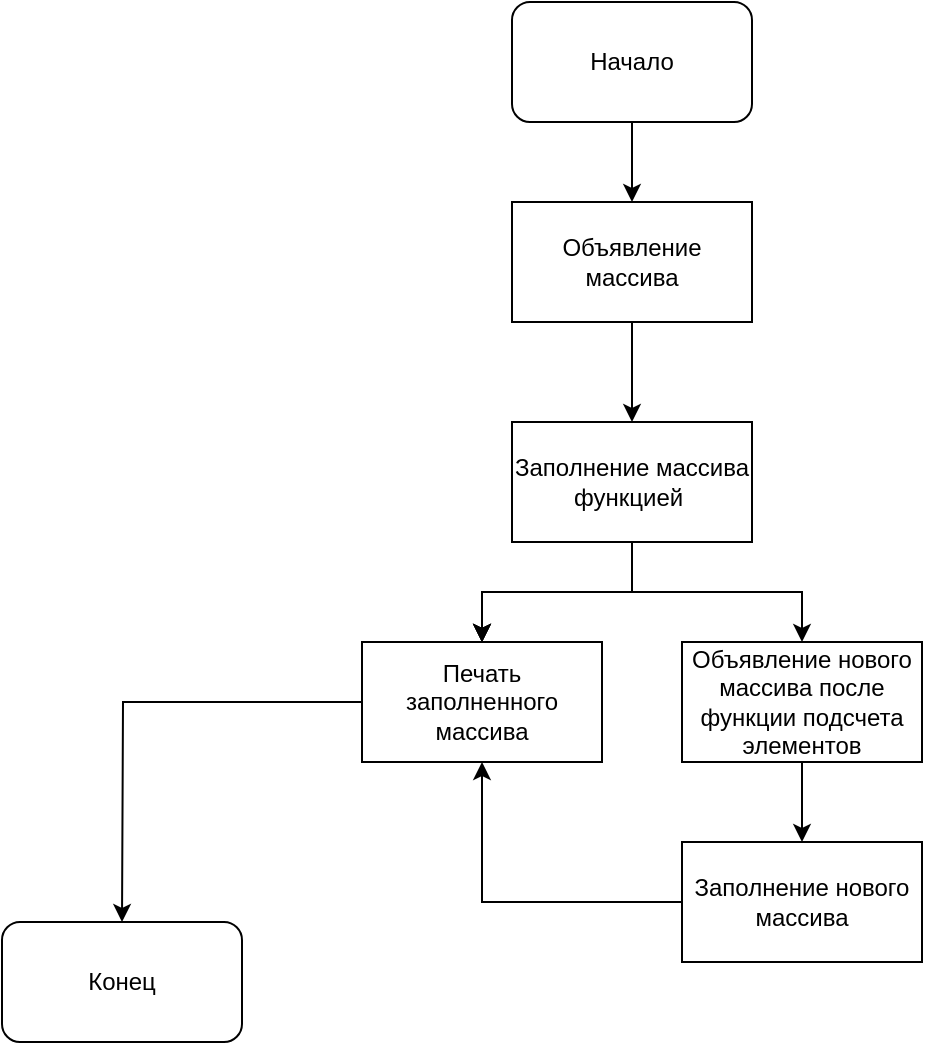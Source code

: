 <mxfile version="20.7.4" type="device" pages="5"><diagram id="UKiXVo-X7bCuhr8F4H_T" name="Main"><mxGraphModel dx="1434" dy="836" grid="1" gridSize="10" guides="1" tooltips="1" connect="1" arrows="1" fold="1" page="1" pageScale="1" pageWidth="850" pageHeight="1100" math="0" shadow="0"><root><mxCell id="0"/><mxCell id="1" parent="0"/><mxCell id="Yz9dRvRw14RlyKVFHWD3-3" value="" style="edgeStyle=orthogonalEdgeStyle;rounded=0;orthogonalLoop=1;jettySize=auto;html=1;" edge="1" parent="1" source="Yz9dRvRw14RlyKVFHWD3-1" target="Yz9dRvRw14RlyKVFHWD3-2"><mxGeometry relative="1" as="geometry"/></mxCell><mxCell id="Yz9dRvRw14RlyKVFHWD3-1" value="Начало" style="rounded=1;whiteSpace=wrap;html=1;" vertex="1" parent="1"><mxGeometry x="365" y="40" width="120" height="60" as="geometry"/></mxCell><mxCell id="Yz9dRvRw14RlyKVFHWD3-5" value="" style="edgeStyle=orthogonalEdgeStyle;rounded=0;orthogonalLoop=1;jettySize=auto;html=1;" edge="1" parent="1" source="Yz9dRvRw14RlyKVFHWD3-2" target="Yz9dRvRw14RlyKVFHWD3-4"><mxGeometry relative="1" as="geometry"/></mxCell><mxCell id="Yz9dRvRw14RlyKVFHWD3-2" value="Объявление массива" style="rounded=0;whiteSpace=wrap;html=1;" vertex="1" parent="1"><mxGeometry x="365" y="140" width="120" height="60" as="geometry"/></mxCell><mxCell id="Yz9dRvRw14RlyKVFHWD3-7" value="" style="edgeStyle=orthogonalEdgeStyle;rounded=0;orthogonalLoop=1;jettySize=auto;html=1;" edge="1" parent="1" source="Yz9dRvRw14RlyKVFHWD3-4" target="Yz9dRvRw14RlyKVFHWD3-6"><mxGeometry relative="1" as="geometry"/></mxCell><mxCell id="Yz9dRvRw14RlyKVFHWD3-8" value="" style="edgeStyle=orthogonalEdgeStyle;rounded=0;orthogonalLoop=1;jettySize=auto;html=1;" edge="1" parent="1" source="Yz9dRvRw14RlyKVFHWD3-4" target="Yz9dRvRw14RlyKVFHWD3-6"><mxGeometry relative="1" as="geometry"/></mxCell><mxCell id="Yz9dRvRw14RlyKVFHWD3-9" value="" style="edgeStyle=orthogonalEdgeStyle;rounded=0;orthogonalLoop=1;jettySize=auto;html=1;" edge="1" parent="1" source="Yz9dRvRw14RlyKVFHWD3-4" target="Yz9dRvRw14RlyKVFHWD3-6"><mxGeometry relative="1" as="geometry"/></mxCell><mxCell id="Yz9dRvRw14RlyKVFHWD3-10" value="" style="edgeStyle=orthogonalEdgeStyle;rounded=0;orthogonalLoop=1;jettySize=auto;html=1;" edge="1" parent="1" source="Yz9dRvRw14RlyKVFHWD3-4" target="Yz9dRvRw14RlyKVFHWD3-6"><mxGeometry relative="1" as="geometry"/></mxCell><mxCell id="Yz9dRvRw14RlyKVFHWD3-12" value="" style="edgeStyle=orthogonalEdgeStyle;rounded=0;orthogonalLoop=1;jettySize=auto;html=1;" edge="1" parent="1" source="Yz9dRvRw14RlyKVFHWD3-4" target="Yz9dRvRw14RlyKVFHWD3-11"><mxGeometry relative="1" as="geometry"/></mxCell><mxCell id="Yz9dRvRw14RlyKVFHWD3-4" value="Заполнение массива функцией&amp;nbsp;" style="whiteSpace=wrap;html=1;rounded=0;" vertex="1" parent="1"><mxGeometry x="365" y="250" width="120" height="60" as="geometry"/></mxCell><mxCell id="Yz9dRvRw14RlyKVFHWD3-17" value="" style="edgeStyle=orthogonalEdgeStyle;rounded=0;orthogonalLoop=1;jettySize=auto;html=1;" edge="1" parent="1" source="Yz9dRvRw14RlyKVFHWD3-6"><mxGeometry relative="1" as="geometry"><mxPoint x="170" y="500" as="targetPoint"/></mxGeometry></mxCell><mxCell id="Yz9dRvRw14RlyKVFHWD3-6" value="Печать заполненного массива" style="whiteSpace=wrap;html=1;rounded=0;" vertex="1" parent="1"><mxGeometry x="290" y="360" width="120" height="60" as="geometry"/></mxCell><mxCell id="Yz9dRvRw14RlyKVFHWD3-14" value="" style="edgeStyle=orthogonalEdgeStyle;rounded=0;orthogonalLoop=1;jettySize=auto;html=1;" edge="1" parent="1" source="Yz9dRvRw14RlyKVFHWD3-11" target="Yz9dRvRw14RlyKVFHWD3-13"><mxGeometry relative="1" as="geometry"/></mxCell><mxCell id="Yz9dRvRw14RlyKVFHWD3-11" value="Объявление нового массива после функции подсчета элементов" style="whiteSpace=wrap;html=1;rounded=0;" vertex="1" parent="1"><mxGeometry x="450" y="360" width="120" height="60" as="geometry"/></mxCell><mxCell id="Yz9dRvRw14RlyKVFHWD3-15" style="edgeStyle=orthogonalEdgeStyle;rounded=0;orthogonalLoop=1;jettySize=auto;html=1;entryX=0.5;entryY=1;entryDx=0;entryDy=0;" edge="1" parent="1" source="Yz9dRvRw14RlyKVFHWD3-13" target="Yz9dRvRw14RlyKVFHWD3-6"><mxGeometry relative="1" as="geometry"/></mxCell><mxCell id="Yz9dRvRw14RlyKVFHWD3-13" value="Заполнение нового массива" style="whiteSpace=wrap;html=1;rounded=0;" vertex="1" parent="1"><mxGeometry x="450" y="460" width="120" height="60" as="geometry"/></mxCell><mxCell id="Yz9dRvRw14RlyKVFHWD3-18" value="Конец" style="rounded=1;whiteSpace=wrap;html=1;" vertex="1" parent="1"><mxGeometry x="110" y="500" width="120" height="60" as="geometry"/></mxCell></root></mxGraphModel></diagram><diagram id="bQ3ZcgXRb6IbXC-p2IQf" name="Fill Array"><mxGraphModel dx="1434" dy="836" grid="1" gridSize="10" guides="1" tooltips="1" connect="1" arrows="1" fold="1" page="1" pageScale="1" pageWidth="850" pageHeight="1100" math="0" shadow="0"><root><mxCell id="0"/><mxCell id="1" parent="0"/><mxCell id="MLAgO7TnsFKMSXGBbhHR-7" value="" style="edgeStyle=orthogonalEdgeStyle;rounded=0;orthogonalLoop=1;jettySize=auto;html=1;" edge="1" parent="1" source="MLAgO7TnsFKMSXGBbhHR-1" target="MLAgO7TnsFKMSXGBbhHR-6"><mxGeometry relative="1" as="geometry"/></mxCell><mxCell id="MLAgO7TnsFKMSXGBbhHR-1" value="Начало" style="rounded=1;whiteSpace=wrap;html=1;" vertex="1" parent="1"><mxGeometry x="340" y="80" width="120" height="60" as="geometry"/></mxCell><mxCell id="MLAgO7TnsFKMSXGBbhHR-2" value="Конец" style="rounded=1;whiteSpace=wrap;html=1;" vertex="1" parent="1"><mxGeometry x="470" y="480" width="120" height="60" as="geometry"/></mxCell><mxCell id="MLAgO7TnsFKMSXGBbhHR-9" value="" style="edgeStyle=orthogonalEdgeStyle;rounded=0;orthogonalLoop=1;jettySize=auto;html=1;" edge="1" parent="1" source="MLAgO7TnsFKMSXGBbhHR-6" target="MLAgO7TnsFKMSXGBbhHR-8"><mxGeometry relative="1" as="geometry"/></mxCell><mxCell id="MLAgO7TnsFKMSXGBbhHR-6" value="инициализауия счетчика&lt;br&gt;Приглашение на ввод массива" style="whiteSpace=wrap;html=1;rounded=1;" vertex="1" parent="1"><mxGeometry x="340" y="190" width="120" height="60" as="geometry"/></mxCell><mxCell id="MLAgO7TnsFKMSXGBbhHR-10" style="edgeStyle=orthogonalEdgeStyle;rounded=0;orthogonalLoop=1;jettySize=auto;html=1;entryX=0.5;entryY=0;entryDx=0;entryDy=0;" edge="1" parent="1" source="MLAgO7TnsFKMSXGBbhHR-8" target="MLAgO7TnsFKMSXGBbhHR-2"><mxGeometry relative="1" as="geometry"/></mxCell><mxCell id="MLAgO7TnsFKMSXGBbhHR-14" value="" style="edgeStyle=orthogonalEdgeStyle;rounded=0;orthogonalLoop=1;jettySize=auto;html=1;" edge="1" parent="1" source="MLAgO7TnsFKMSXGBbhHR-8" target="MLAgO7TnsFKMSXGBbhHR-13"><mxGeometry relative="1" as="geometry"/></mxCell><mxCell id="MLAgO7TnsFKMSXGBbhHR-8" value="i &amp;lt; array.Length?" style="rhombus;whiteSpace=wrap;html=1;rounded=1;" vertex="1" parent="1"><mxGeometry x="340" y="280" width="120" height="80" as="geometry"/></mxCell><mxCell id="MLAgO7TnsFKMSXGBbhHR-11" value="Нет" style="text;html=1;strokeColor=none;fillColor=none;align=center;verticalAlign=middle;whiteSpace=wrap;rounded=0;" vertex="1" parent="1"><mxGeometry x="470" y="320" width="60" height="30" as="geometry"/></mxCell><mxCell id="MLAgO7TnsFKMSXGBbhHR-18" value="" style="edgeStyle=orthogonalEdgeStyle;rounded=0;orthogonalLoop=1;jettySize=auto;html=1;" edge="1" parent="1" source="MLAgO7TnsFKMSXGBbhHR-13" target="MLAgO7TnsFKMSXGBbhHR-17"><mxGeometry relative="1" as="geometry"/></mxCell><mxCell id="MLAgO7TnsFKMSXGBbhHR-13" value="Ввод данных в массив" style="rounded=1;whiteSpace=wrap;html=1;" vertex="1" parent="1"><mxGeometry x="200" y="400" width="120" height="60" as="geometry"/></mxCell><mxCell id="MLAgO7TnsFKMSXGBbhHR-19" style="edgeStyle=orthogonalEdgeStyle;rounded=0;orthogonalLoop=1;jettySize=auto;html=1;entryX=0.5;entryY=1;entryDx=0;entryDy=0;" edge="1" parent="1" source="MLAgO7TnsFKMSXGBbhHR-17" target="MLAgO7TnsFKMSXGBbhHR-8"><mxGeometry relative="1" as="geometry"/></mxCell><mxCell id="MLAgO7TnsFKMSXGBbhHR-17" value="увеичение счетчика на 1" style="rounded=1;whiteSpace=wrap;html=1;" vertex="1" parent="1"><mxGeometry x="200" y="510" width="120" height="60" as="geometry"/></mxCell><mxCell id="MLAgO7TnsFKMSXGBbhHR-20" value="Да" style="text;html=1;strokeColor=none;fillColor=none;align=center;verticalAlign=middle;whiteSpace=wrap;rounded=0;" vertex="1" parent="1"><mxGeometry x="300" y="320" width="60" height="30" as="geometry"/></mxCell></root></mxGraphModel></diagram><diagram id="ShKNqMfnRAGRURI39k5w" name="Print Array"><mxGraphModel dx="1434" dy="836" grid="1" gridSize="10" guides="1" tooltips="1" connect="1" arrows="1" fold="1" page="1" pageScale="1" pageWidth="850" pageHeight="1100" math="0" shadow="0"><root><mxCell id="0"/><mxCell id="1" parent="0"/><mxCell id="Lt8EnzJwjx0S1Rzfq-MI-1" value="" style="edgeStyle=orthogonalEdgeStyle;rounded=0;orthogonalLoop=1;jettySize=auto;html=1;" edge="1" parent="1" source="Lt8EnzJwjx0S1Rzfq-MI-2" target="Lt8EnzJwjx0S1Rzfq-MI-5"><mxGeometry relative="1" as="geometry"/></mxCell><mxCell id="Lt8EnzJwjx0S1Rzfq-MI-2" value="Начало" style="rounded=1;whiteSpace=wrap;html=1;" vertex="1" parent="1"><mxGeometry x="340" y="80" width="120" height="60" as="geometry"/></mxCell><mxCell id="Lt8EnzJwjx0S1Rzfq-MI-3" value="Конец" style="rounded=1;whiteSpace=wrap;html=1;" vertex="1" parent="1"><mxGeometry x="470" y="490" width="120" height="60" as="geometry"/></mxCell><mxCell id="Lt8EnzJwjx0S1Rzfq-MI-4" value="" style="edgeStyle=orthogonalEdgeStyle;rounded=0;orthogonalLoop=1;jettySize=auto;html=1;" edge="1" parent="1" source="Lt8EnzJwjx0S1Rzfq-MI-5" target="Lt8EnzJwjx0S1Rzfq-MI-8"><mxGeometry relative="1" as="geometry"/></mxCell><mxCell id="Lt8EnzJwjx0S1Rzfq-MI-5" value="инициализауия счетчика" style="whiteSpace=wrap;html=1;rounded=1;" vertex="1" parent="1"><mxGeometry x="340" y="190" width="120" height="60" as="geometry"/></mxCell><mxCell id="Lt8EnzJwjx0S1Rzfq-MI-7" value="" style="edgeStyle=orthogonalEdgeStyle;rounded=0;orthogonalLoop=1;jettySize=auto;html=1;" edge="1" parent="1" source="Lt8EnzJwjx0S1Rzfq-MI-8" target="Lt8EnzJwjx0S1Rzfq-MI-11"><mxGeometry relative="1" as="geometry"/></mxCell><mxCell id="Lt8EnzJwjx0S1Rzfq-MI-8" value="i &amp;lt; array.Length?" style="rhombus;whiteSpace=wrap;html=1;rounded=1;" vertex="1" parent="1"><mxGeometry x="340" y="280" width="120" height="80" as="geometry"/></mxCell><mxCell id="QRBol_pK7O2B04qRk1eu-3" style="edgeStyle=orthogonalEdgeStyle;rounded=0;orthogonalLoop=1;jettySize=auto;html=1;exitX=1;exitY=0.5;exitDx=0;exitDy=0;entryX=0.5;entryY=0;entryDx=0;entryDy=0;" edge="1" parent="1" source="Lt8EnzJwjx0S1Rzfq-MI-8" target="Lt8EnzJwjx0S1Rzfq-MI-20"><mxGeometry relative="1" as="geometry"/></mxCell><mxCell id="Lt8EnzJwjx0S1Rzfq-MI-9" value="Нет" style="text;html=1;strokeColor=none;fillColor=none;align=center;verticalAlign=middle;whiteSpace=wrap;rounded=0;" vertex="1" parent="1"><mxGeometry x="470" y="320" width="60" height="30" as="geometry"/></mxCell><mxCell id="Lt8EnzJwjx0S1Rzfq-MI-10" value="" style="edgeStyle=orthogonalEdgeStyle;rounded=0;orthogonalLoop=1;jettySize=auto;html=1;" edge="1" parent="1" source="Lt8EnzJwjx0S1Rzfq-MI-11" target="Lt8EnzJwjx0S1Rzfq-MI-13"><mxGeometry relative="1" as="geometry"/></mxCell><mxCell id="Lt8EnzJwjx0S1Rzfq-MI-11" value="Вывод массива поэлементно" style="rounded=1;whiteSpace=wrap;html=1;" vertex="1" parent="1"><mxGeometry x="200" y="400" width="120" height="60" as="geometry"/></mxCell><mxCell id="Lt8EnzJwjx0S1Rzfq-MI-12" style="edgeStyle=orthogonalEdgeStyle;rounded=0;orthogonalLoop=1;jettySize=auto;html=1;entryX=0.5;entryY=1;entryDx=0;entryDy=0;" edge="1" parent="1" source="Lt8EnzJwjx0S1Rzfq-MI-13" target="Lt8EnzJwjx0S1Rzfq-MI-8"><mxGeometry relative="1" as="geometry"/></mxCell><mxCell id="Lt8EnzJwjx0S1Rzfq-MI-13" value="увеичение счетчика на 1" style="rounded=1;whiteSpace=wrap;html=1;" vertex="1" parent="1"><mxGeometry x="200" y="510" width="120" height="60" as="geometry"/></mxCell><mxCell id="Lt8EnzJwjx0S1Rzfq-MI-14" value="Да" style="text;html=1;strokeColor=none;fillColor=none;align=center;verticalAlign=middle;whiteSpace=wrap;rounded=0;" vertex="1" parent="1"><mxGeometry x="300" y="320" width="60" height="30" as="geometry"/></mxCell><mxCell id="QRBol_pK7O2B04qRk1eu-4" style="edgeStyle=orthogonalEdgeStyle;rounded=0;orthogonalLoop=1;jettySize=auto;html=1;entryX=0.5;entryY=0;entryDx=0;entryDy=0;" edge="1" parent="1" source="Lt8EnzJwjx0S1Rzfq-MI-20" target="Lt8EnzJwjx0S1Rzfq-MI-3"><mxGeometry relative="1" as="geometry"/></mxCell><mxCell id="Lt8EnzJwjx0S1Rzfq-MI-20" value="Вывод пустой строки" style="rounded=0;whiteSpace=wrap;html=1;" vertex="1" parent="1"><mxGeometry x="470" y="390" width="120" height="60" as="geometry"/></mxCell></root></mxGraphModel></diagram><diagram id="CiJL5dETaXNMw0E3sQAc" name="New Array Length"><mxGraphModel dx="1434" dy="836" grid="1" gridSize="10" guides="1" tooltips="1" connect="1" arrows="1" fold="1" page="1" pageScale="1" pageWidth="850" pageHeight="1100" math="0" shadow="0"><root><mxCell id="0"/><mxCell id="1" parent="0"/><mxCell id="6v7KS60CLthbUiisP2F--1" value="" style="edgeStyle=orthogonalEdgeStyle;rounded=0;orthogonalLoop=1;jettySize=auto;html=1;" edge="1" parent="1" source="6v7KS60CLthbUiisP2F--2" target="6v7KS60CLthbUiisP2F--6"><mxGeometry relative="1" as="geometry"/></mxCell><mxCell id="6v7KS60CLthbUiisP2F--2" value="Начало" style="rounded=1;whiteSpace=wrap;html=1;" vertex="1" parent="1"><mxGeometry x="340" y="80" width="120" height="60" as="geometry"/></mxCell><mxCell id="6v7KS60CLthbUiisP2F--4" value="Конец" style="rounded=1;whiteSpace=wrap;html=1;" vertex="1" parent="1"><mxGeometry x="470" y="490" width="120" height="60" as="geometry"/></mxCell><mxCell id="6v7KS60CLthbUiisP2F--5" value="" style="edgeStyle=orthogonalEdgeStyle;rounded=0;orthogonalLoop=1;jettySize=auto;html=1;" edge="1" parent="1" source="6v7KS60CLthbUiisP2F--6" target="6v7KS60CLthbUiisP2F--9"><mxGeometry relative="1" as="geometry"/></mxCell><mxCell id="6v7KS60CLthbUiisP2F--6" value="инициализауия счетчиков" style="whiteSpace=wrap;html=1;rounded=1;" vertex="1" parent="1"><mxGeometry x="340" y="190" width="120" height="60" as="geometry"/></mxCell><mxCell id="6v7KS60CLthbUiisP2F--8" value="" style="edgeStyle=orthogonalEdgeStyle;rounded=0;orthogonalLoop=1;jettySize=auto;html=1;" edge="1" parent="1" source="6v7KS60CLthbUiisP2F--9"><mxGeometry relative="1" as="geometry"><mxPoint x="260" y="400" as="targetPoint"/></mxGeometry></mxCell><mxCell id="izs0Wltdi1vApf4c4rWq-2" style="edgeStyle=orthogonalEdgeStyle;rounded=0;orthogonalLoop=1;jettySize=auto;html=1;exitX=1;exitY=0.5;exitDx=0;exitDy=0;entryX=0.5;entryY=0;entryDx=0;entryDy=0;" edge="1" parent="1" source="6v7KS60CLthbUiisP2F--9" target="6v7KS60CLthbUiisP2F--17"><mxGeometry relative="1" as="geometry"/></mxCell><mxCell id="6v7KS60CLthbUiisP2F--9" value="i &amp;lt; array.Length?" style="rhombus;whiteSpace=wrap;html=1;rounded=1;" vertex="1" parent="1"><mxGeometry x="340" y="280" width="120" height="80" as="geometry"/></mxCell><mxCell id="6v7KS60CLthbUiisP2F--10" value="Нет" style="text;html=1;strokeColor=none;fillColor=none;align=center;verticalAlign=middle;whiteSpace=wrap;rounded=0;" vertex="1" parent="1"><mxGeometry x="470" y="320" width="60" height="30" as="geometry"/></mxCell><mxCell id="6v7KS60CLthbUiisP2F--15" value="Да" style="text;html=1;strokeColor=none;fillColor=none;align=center;verticalAlign=middle;whiteSpace=wrap;rounded=0;" vertex="1" parent="1"><mxGeometry x="300" y="320" width="60" height="30" as="geometry"/></mxCell><mxCell id="izs0Wltdi1vApf4c4rWq-3" style="edgeStyle=orthogonalEdgeStyle;rounded=0;orthogonalLoop=1;jettySize=auto;html=1;exitX=0.5;exitY=1;exitDx=0;exitDy=0;entryX=0.5;entryY=0;entryDx=0;entryDy=0;" edge="1" parent="1" source="6v7KS60CLthbUiisP2F--17" target="6v7KS60CLthbUiisP2F--4"><mxGeometry relative="1" as="geometry"/></mxCell><mxCell id="6v7KS60CLthbUiisP2F--17" value="Возврат количества элементов" style="rounded=0;whiteSpace=wrap;html=1;" vertex="1" parent="1"><mxGeometry x="470" y="390" width="120" height="60" as="geometry"/></mxCell><mxCell id="RlJY0kthPz_kQ0NaK1TM-2" style="edgeStyle=orthogonalEdgeStyle;rounded=0;orthogonalLoop=1;jettySize=auto;html=1;entryX=0.5;entryY=0;entryDx=0;entryDy=0;" edge="1" parent="1" source="M1ZTZhP_qDUCVIhL90q6-1"><mxGeometry relative="1" as="geometry"><mxPoint x="260" y="550" as="targetPoint"/></mxGeometry></mxCell><mxCell id="RlJY0kthPz_kQ0NaK1TM-6" style="edgeStyle=orthogonalEdgeStyle;rounded=0;orthogonalLoop=1;jettySize=auto;html=1;entryX=0;entryY=0.5;entryDx=0;entryDy=0;" edge="1" parent="1" source="M1ZTZhP_qDUCVIhL90q6-1" target="RlJY0kthPz_kQ0NaK1TM-4"><mxGeometry relative="1" as="geometry"><Array as="points"><mxPoint x="120" y="445"/><mxPoint x="120" y="670"/></Array></mxGeometry></mxCell><mxCell id="M1ZTZhP_qDUCVIhL90q6-1" value="Проверка на количество сисволов строке" style="rhombus;whiteSpace=wrap;html=1;rounded=1;" vertex="1" parent="1"><mxGeometry x="160" y="400" width="200" height="90" as="geometry"/></mxCell><mxCell id="RlJY0kthPz_kQ0NaK1TM-5" value="" style="edgeStyle=orthogonalEdgeStyle;rounded=0;orthogonalLoop=1;jettySize=auto;html=1;" edge="1" parent="1" source="RlJY0kthPz_kQ0NaK1TM-3" target="RlJY0kthPz_kQ0NaK1TM-4"><mxGeometry relative="1" as="geometry"/></mxCell><mxCell id="RlJY0kthPz_kQ0NaK1TM-3" value="Увеличение счетчика количества элементов на 1" style="rounded=0;whiteSpace=wrap;html=1;" vertex="1" parent="1"><mxGeometry x="200" y="550" width="120" height="60" as="geometry"/></mxCell><mxCell id="RlJY0kthPz_kQ0NaK1TM-10" style="edgeStyle=orthogonalEdgeStyle;rounded=0;orthogonalLoop=1;jettySize=auto;html=1;exitX=1;exitY=0.5;exitDx=0;exitDy=0;entryX=0.5;entryY=1;entryDx=0;entryDy=0;" edge="1" parent="1" source="RlJY0kthPz_kQ0NaK1TM-4" target="6v7KS60CLthbUiisP2F--9"><mxGeometry relative="1" as="geometry"/></mxCell><mxCell id="RlJY0kthPz_kQ0NaK1TM-4" value="Увеличение счетчика на 1" style="rounded=0;whiteSpace=wrap;html=1;" vertex="1" parent="1"><mxGeometry x="200" y="640" width="120" height="60" as="geometry"/></mxCell><mxCell id="RlJY0kthPz_kQ0NaK1TM-7" value="Да" style="text;html=1;strokeColor=none;fillColor=none;align=center;verticalAlign=middle;whiteSpace=wrap;rounded=0;" vertex="1" parent="1"><mxGeometry x="250" y="490" width="60" height="30" as="geometry"/></mxCell><mxCell id="RlJY0kthPz_kQ0NaK1TM-9" value="Нет" style="text;html=1;strokeColor=none;fillColor=none;align=center;verticalAlign=middle;whiteSpace=wrap;rounded=0;" vertex="1" parent="1"><mxGeometry x="110" y="440" width="60" height="30" as="geometry"/></mxCell></root></mxGraphModel></diagram><diagram id="-yBZrDOCSN5k-p3JXBfN" name="Fill New Array"><mxGraphModel dx="1434" dy="836" grid="1" gridSize="10" guides="1" tooltips="1" connect="1" arrows="1" fold="1" page="1" pageScale="1" pageWidth="850" pageHeight="1100" math="0" shadow="0"><root><mxCell id="0"/><mxCell id="1" parent="0"/><mxCell id="VOPqeRk9jfLoxZJanRo1-1" value="" style="edgeStyle=orthogonalEdgeStyle;rounded=0;orthogonalLoop=1;jettySize=auto;html=1;" edge="1" parent="1" source="VOPqeRk9jfLoxZJanRo1-2" target="VOPqeRk9jfLoxZJanRo1-5"><mxGeometry relative="1" as="geometry"/></mxCell><mxCell id="VOPqeRk9jfLoxZJanRo1-2" value="Начало" style="rounded=1;whiteSpace=wrap;html=1;" vertex="1" parent="1"><mxGeometry x="340" y="80" width="120" height="60" as="geometry"/></mxCell><mxCell id="VOPqeRk9jfLoxZJanRo1-3" value="Конец" style="rounded=1;whiteSpace=wrap;html=1;" vertex="1" parent="1"><mxGeometry x="470" y="540" width="120" height="60" as="geometry"/></mxCell><mxCell id="VOPqeRk9jfLoxZJanRo1-4" value="" style="edgeStyle=orthogonalEdgeStyle;rounded=0;orthogonalLoop=1;jettySize=auto;html=1;" edge="1" parent="1" source="VOPqeRk9jfLoxZJanRo1-5" target="VOPqeRk9jfLoxZJanRo1-8"><mxGeometry relative="1" as="geometry"/></mxCell><mxCell id="VOPqeRk9jfLoxZJanRo1-5" value="инициализауия счетчика" style="whiteSpace=wrap;html=1;rounded=1;" vertex="1" parent="1"><mxGeometry x="340" y="190" width="120" height="60" as="geometry"/></mxCell><mxCell id="VOPqeRk9jfLoxZJanRo1-6" style="edgeStyle=orthogonalEdgeStyle;rounded=0;orthogonalLoop=1;jettySize=auto;html=1;" edge="1" parent="1" source="VOPqeRk9jfLoxZJanRo1-8" target="Knj-fvW5QE2HsKEdt9GO-1"><mxGeometry relative="1" as="geometry"/></mxCell><mxCell id="VOPqeRk9jfLoxZJanRo1-7" value="" style="edgeStyle=orthogonalEdgeStyle;rounded=0;orthogonalLoop=1;jettySize=auto;html=1;" edge="1" parent="1" source="VOPqeRk9jfLoxZJanRo1-8"><mxGeometry relative="1" as="geometry"><mxPoint x="260" y="400" as="targetPoint"/></mxGeometry></mxCell><mxCell id="VOPqeRk9jfLoxZJanRo1-8" value="i &amp;lt; array.Length?" style="rhombus;whiteSpace=wrap;html=1;rounded=1;" vertex="1" parent="1"><mxGeometry x="340" y="280" width="120" height="80" as="geometry"/></mxCell><mxCell id="VOPqeRk9jfLoxZJanRo1-9" value="Нет" style="text;html=1;strokeColor=none;fillColor=none;align=center;verticalAlign=middle;whiteSpace=wrap;rounded=0;" vertex="1" parent="1"><mxGeometry x="470" y="320" width="60" height="30" as="geometry"/></mxCell><mxCell id="VOPqeRk9jfLoxZJanRo1-14" value="Да" style="text;html=1;strokeColor=none;fillColor=none;align=center;verticalAlign=middle;whiteSpace=wrap;rounded=0;" vertex="1" parent="1"><mxGeometry x="300" y="320" width="60" height="30" as="geometry"/></mxCell><mxCell id="Knj-fvW5QE2HsKEdt9GO-2" style="edgeStyle=orthogonalEdgeStyle;rounded=0;orthogonalLoop=1;jettySize=auto;html=1;entryX=0.5;entryY=0;entryDx=0;entryDy=0;" edge="1" parent="1" source="Knj-fvW5QE2HsKEdt9GO-1" target="VOPqeRk9jfLoxZJanRo1-3"><mxGeometry relative="1" as="geometry"/></mxCell><mxCell id="Knj-fvW5QE2HsKEdt9GO-1" value="Возврат нового массива" style="rounded=0;whiteSpace=wrap;html=1;" vertex="1" parent="1"><mxGeometry x="470" y="400" width="120" height="60" as="geometry"/></mxCell><mxCell id="Knj-fvW5QE2HsKEdt9GO-7" style="edgeStyle=orthogonalEdgeStyle;rounded=0;orthogonalLoop=1;jettySize=auto;html=1;entryX=0.5;entryY=0;entryDx=0;entryDy=0;" edge="1" parent="1" source="Knj-fvW5QE2HsKEdt9GO-3" target="Knj-fvW5QE2HsKEdt9GO-4"><mxGeometry relative="1" as="geometry"/></mxCell><mxCell id="Knj-fvW5QE2HsKEdt9GO-3" value="инициализауия счетчика" style="whiteSpace=wrap;html=1;rounded=1;" vertex="1" parent="1"><mxGeometry x="200" y="400" width="120" height="60" as="geometry"/></mxCell><mxCell id="Knj-fvW5QE2HsKEdt9GO-9" value="" style="edgeStyle=orthogonalEdgeStyle;rounded=0;orthogonalLoop=1;jettySize=auto;html=1;" edge="1" parent="1" source="Knj-fvW5QE2HsKEdt9GO-4" target="Knj-fvW5QE2HsKEdt9GO-8"><mxGeometry relative="1" as="geometry"/></mxCell><mxCell id="Knj-fvW5QE2HsKEdt9GO-21" style="edgeStyle=orthogonalEdgeStyle;rounded=0;orthogonalLoop=1;jettySize=auto;html=1;" edge="1" parent="1" source="Knj-fvW5QE2HsKEdt9GO-4" target="Knj-fvW5QE2HsKEdt9GO-20"><mxGeometry relative="1" as="geometry"><Array as="points"><mxPoint x="320" y="660"/></Array></mxGeometry></mxCell><mxCell id="Knj-fvW5QE2HsKEdt9GO-4" value="j &amp;lt; Newarray.Length?" style="rhombus;whiteSpace=wrap;html=1;rounded=1;" vertex="1" parent="1"><mxGeometry x="200" y="550" width="120" height="80" as="geometry"/></mxCell><mxCell id="Knj-fvW5QE2HsKEdt9GO-11" value="" style="edgeStyle=orthogonalEdgeStyle;rounded=0;orthogonalLoop=1;jettySize=auto;html=1;" edge="1" parent="1" source="Knj-fvW5QE2HsKEdt9GO-8" target="Knj-fvW5QE2HsKEdt9GO-10"><mxGeometry relative="1" as="geometry"/></mxCell><mxCell id="Knj-fvW5QE2HsKEdt9GO-15" style="edgeStyle=orthogonalEdgeStyle;rounded=0;orthogonalLoop=1;jettySize=auto;html=1;entryX=0.5;entryY=0;entryDx=0;entryDy=0;" edge="1" parent="1" source="Knj-fvW5QE2HsKEdt9GO-8" target="Knj-fvW5QE2HsKEdt9GO-12"><mxGeometry relative="1" as="geometry"/></mxCell><mxCell id="Knj-fvW5QE2HsKEdt9GO-8" value="Размер ячейки равен заданным параметрам?" style="rhombus;whiteSpace=wrap;html=1;rounded=1;" vertex="1" parent="1"><mxGeometry x="200" y="710" width="120" height="80" as="geometry"/></mxCell><mxCell id="Knj-fvW5QE2HsKEdt9GO-13" value="" style="edgeStyle=orthogonalEdgeStyle;rounded=0;orthogonalLoop=1;jettySize=auto;html=1;" edge="1" parent="1" source="Knj-fvW5QE2HsKEdt9GO-10" target="Knj-fvW5QE2HsKEdt9GO-12"><mxGeometry relative="1" as="geometry"><Array as="points"><mxPoint x="120" y="970"/></Array></mxGeometry></mxCell><mxCell id="Knj-fvW5QE2HsKEdt9GO-10" value="Заполняем новый архив значением старого архива" style="rounded=1;whiteSpace=wrap;html=1;" vertex="1" parent="1"><mxGeometry x="70" y="820" width="120" height="60" as="geometry"/></mxCell><mxCell id="Knj-fvW5QE2HsKEdt9GO-14" style="edgeStyle=orthogonalEdgeStyle;rounded=0;orthogonalLoop=1;jettySize=auto;html=1;entryX=1;entryY=0.5;entryDx=0;entryDy=0;" edge="1" parent="1" source="Knj-fvW5QE2HsKEdt9GO-12" target="Knj-fvW5QE2HsKEdt9GO-8"><mxGeometry relative="1" as="geometry"><Array as="points"><mxPoint x="410" y="970"/><mxPoint x="410" y="750"/></Array></mxGeometry></mxCell><mxCell id="Knj-fvW5QE2HsKEdt9GO-12" value="Увеличиваем счетчик на 1" style="whiteSpace=wrap;html=1;rounded=1;" vertex="1" parent="1"><mxGeometry x="200" y="940" width="120" height="60" as="geometry"/></mxCell><mxCell id="Knj-fvW5QE2HsKEdt9GO-17" value="Да" style="text;html=1;strokeColor=none;fillColor=none;align=center;verticalAlign=middle;whiteSpace=wrap;rounded=0;" vertex="1" parent="1"><mxGeometry x="120" y="750" width="60" height="30" as="geometry"/></mxCell><mxCell id="Knj-fvW5QE2HsKEdt9GO-18" value="Нет" style="text;html=1;strokeColor=none;fillColor=none;align=center;verticalAlign=middle;whiteSpace=wrap;rounded=0;" vertex="1" parent="1"><mxGeometry x="250" y="790" width="60" height="30" as="geometry"/></mxCell><mxCell id="Knj-fvW5QE2HsKEdt9GO-19" value="Да" style="text;html=1;strokeColor=none;fillColor=none;align=center;verticalAlign=middle;whiteSpace=wrap;rounded=0;" vertex="1" parent="1"><mxGeometry x="250" y="630" width="60" height="30" as="geometry"/></mxCell><mxCell id="Knj-fvW5QE2HsKEdt9GO-23" style="edgeStyle=orthogonalEdgeStyle;rounded=0;orthogonalLoop=1;jettySize=auto;html=1;entryX=0.5;entryY=1;entryDx=0;entryDy=0;" edge="1" parent="1" source="Knj-fvW5QE2HsKEdt9GO-20" target="VOPqeRk9jfLoxZJanRo1-8"><mxGeometry relative="1" as="geometry"/></mxCell><mxCell id="Knj-fvW5QE2HsKEdt9GO-20" value="Увеличиваем счетчик на 1" style="whiteSpace=wrap;html=1;rounded=1;" vertex="1" parent="1"><mxGeometry x="340" y="630" width="120" height="60" as="geometry"/></mxCell><mxCell id="Knj-fvW5QE2HsKEdt9GO-22" value="Нет" style="text;html=1;strokeColor=none;fillColor=none;align=center;verticalAlign=middle;whiteSpace=wrap;rounded=0;" vertex="1" parent="1"><mxGeometry x="300" y="570" width="60" height="30" as="geometry"/></mxCell></root></mxGraphModel></diagram></mxfile>